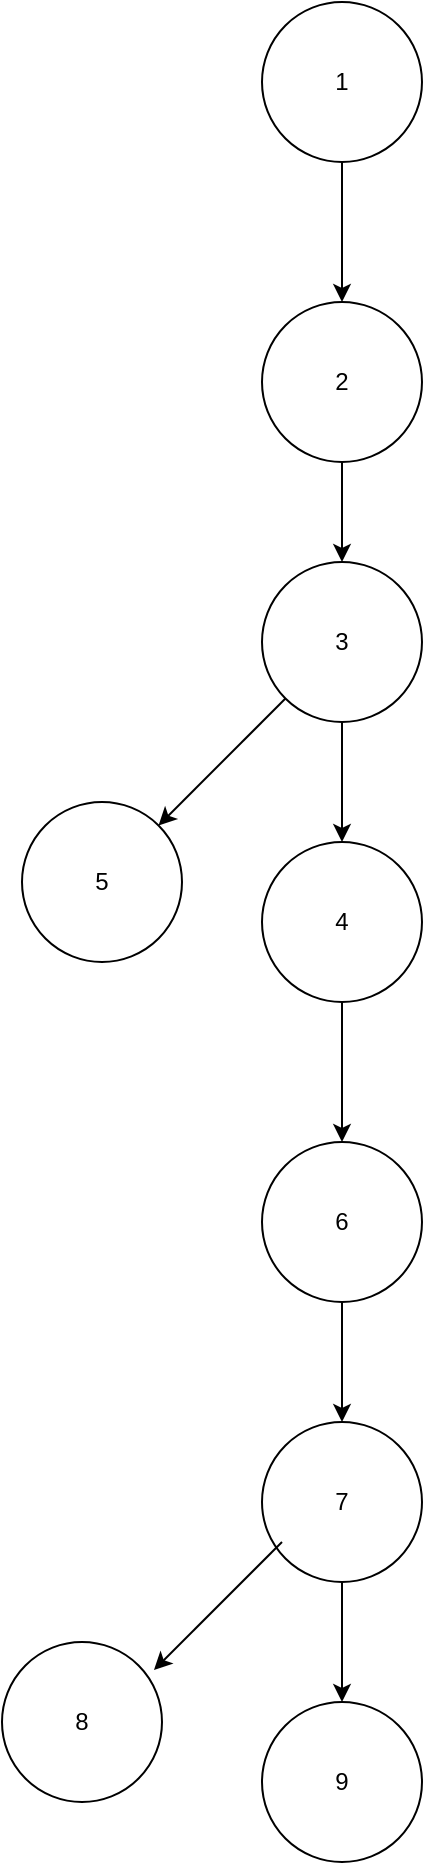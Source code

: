 <mxfile version="24.8.6">
  <diagram id="UPar3H-qyHNoHipAjG_C" name="Halaman-1">
    <mxGraphModel dx="2171" dy="1160" grid="1" gridSize="10" guides="1" tooltips="1" connect="1" arrows="1" fold="1" page="1" pageScale="1" pageWidth="827" pageHeight="1169" math="0" shadow="0">
      <root>
        <mxCell id="0" />
        <mxCell id="1" parent="0" />
        <mxCell id="j6BA7cdrJhm7dCIvUNmw-1" value="1" style="ellipse;whiteSpace=wrap;html=1;aspect=fixed;" vertex="1" parent="1">
          <mxGeometry x="340" y="90" width="80" height="80" as="geometry" />
        </mxCell>
        <mxCell id="j6BA7cdrJhm7dCIvUNmw-4" value="" style="endArrow=classic;html=1;rounded=0;exitX=0.5;exitY=1;exitDx=0;exitDy=0;" edge="1" parent="1" source="j6BA7cdrJhm7dCIvUNmw-1">
          <mxGeometry width="50" height="50" relative="1" as="geometry">
            <mxPoint x="350" y="160" as="sourcePoint" />
            <mxPoint x="380" y="240" as="targetPoint" />
          </mxGeometry>
        </mxCell>
        <mxCell id="j6BA7cdrJhm7dCIvUNmw-9" value="" style="edgeStyle=orthogonalEdgeStyle;rounded=0;orthogonalLoop=1;jettySize=auto;html=1;" edge="1" parent="1" source="j6BA7cdrJhm7dCIvUNmw-5" target="j6BA7cdrJhm7dCIvUNmw-6">
          <mxGeometry relative="1" as="geometry" />
        </mxCell>
        <mxCell id="j6BA7cdrJhm7dCIvUNmw-5" value="2" style="ellipse;whiteSpace=wrap;html=1;aspect=fixed;" vertex="1" parent="1">
          <mxGeometry x="340" y="240" width="80" height="80" as="geometry" />
        </mxCell>
        <mxCell id="j6BA7cdrJhm7dCIvUNmw-11" value="" style="edgeStyle=orthogonalEdgeStyle;rounded=0;orthogonalLoop=1;jettySize=auto;html=1;" edge="1" parent="1" source="j6BA7cdrJhm7dCIvUNmw-6" target="j6BA7cdrJhm7dCIvUNmw-10">
          <mxGeometry relative="1" as="geometry" />
        </mxCell>
        <mxCell id="j6BA7cdrJhm7dCIvUNmw-6" value="3" style="ellipse;whiteSpace=wrap;html=1;aspect=fixed;" vertex="1" parent="1">
          <mxGeometry x="340" y="370" width="80" height="80" as="geometry" />
        </mxCell>
        <mxCell id="j6BA7cdrJhm7dCIvUNmw-7" value="5" style="ellipse;whiteSpace=wrap;html=1;aspect=fixed;" vertex="1" parent="1">
          <mxGeometry x="220" y="490" width="80" height="80" as="geometry" />
        </mxCell>
        <mxCell id="j6BA7cdrJhm7dCIvUNmw-8" value="" style="endArrow=classic;html=1;rounded=0;entryX=1;entryY=0;entryDx=0;entryDy=0;" edge="1" parent="1" source="j6BA7cdrJhm7dCIvUNmw-6" target="j6BA7cdrJhm7dCIvUNmw-7">
          <mxGeometry width="50" height="50" relative="1" as="geometry">
            <mxPoint x="350" y="310" as="sourcePoint" />
            <mxPoint x="350" y="380" as="targetPoint" />
          </mxGeometry>
        </mxCell>
        <mxCell id="j6BA7cdrJhm7dCIvUNmw-13" value="" style="edgeStyle=orthogonalEdgeStyle;rounded=0;orthogonalLoop=1;jettySize=auto;html=1;" edge="1" parent="1" source="j6BA7cdrJhm7dCIvUNmw-10" target="j6BA7cdrJhm7dCIvUNmw-12">
          <mxGeometry relative="1" as="geometry" />
        </mxCell>
        <mxCell id="j6BA7cdrJhm7dCIvUNmw-10" value="4" style="ellipse;whiteSpace=wrap;html=1;aspect=fixed;" vertex="1" parent="1">
          <mxGeometry x="340" y="510" width="80" height="80" as="geometry" />
        </mxCell>
        <mxCell id="j6BA7cdrJhm7dCIvUNmw-19" value="" style="edgeStyle=orthogonalEdgeStyle;rounded=0;orthogonalLoop=1;jettySize=auto;html=1;" edge="1" parent="1" source="j6BA7cdrJhm7dCIvUNmw-12" target="j6BA7cdrJhm7dCIvUNmw-14">
          <mxGeometry relative="1" as="geometry" />
        </mxCell>
        <mxCell id="j6BA7cdrJhm7dCIvUNmw-12" value="6" style="ellipse;whiteSpace=wrap;html=1;aspect=fixed;" vertex="1" parent="1">
          <mxGeometry x="340" y="660" width="80" height="80" as="geometry" />
        </mxCell>
        <mxCell id="j6BA7cdrJhm7dCIvUNmw-18" value="" style="edgeStyle=orthogonalEdgeStyle;rounded=0;orthogonalLoop=1;jettySize=auto;html=1;" edge="1" parent="1" source="j6BA7cdrJhm7dCIvUNmw-14" target="j6BA7cdrJhm7dCIvUNmw-15">
          <mxGeometry relative="1" as="geometry" />
        </mxCell>
        <mxCell id="j6BA7cdrJhm7dCIvUNmw-14" value="7" style="ellipse;whiteSpace=wrap;html=1;aspect=fixed;" vertex="1" parent="1">
          <mxGeometry x="340" y="800" width="80" height="80" as="geometry" />
        </mxCell>
        <mxCell id="j6BA7cdrJhm7dCIvUNmw-15" value="9" style="ellipse;whiteSpace=wrap;html=1;aspect=fixed;" vertex="1" parent="1">
          <mxGeometry x="340" y="940" width="80" height="80" as="geometry" />
        </mxCell>
        <mxCell id="j6BA7cdrJhm7dCIvUNmw-16" value="8" style="ellipse;whiteSpace=wrap;html=1;aspect=fixed;" vertex="1" parent="1">
          <mxGeometry x="210" y="910" width="80" height="80" as="geometry" />
        </mxCell>
        <mxCell id="j6BA7cdrJhm7dCIvUNmw-17" value="" style="endArrow=classic;html=1;rounded=0;entryX=1;entryY=0;entryDx=0;entryDy=0;" edge="1" parent="1">
          <mxGeometry width="50" height="50" relative="1" as="geometry">
            <mxPoint x="350" y="860" as="sourcePoint" />
            <mxPoint x="286" y="924" as="targetPoint" />
          </mxGeometry>
        </mxCell>
      </root>
    </mxGraphModel>
  </diagram>
</mxfile>
